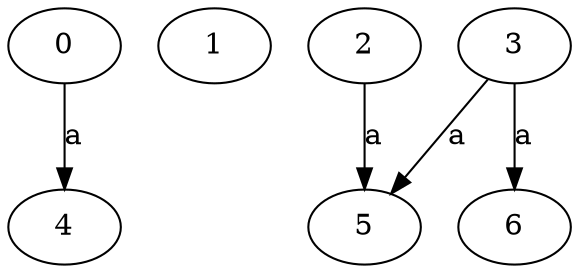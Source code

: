 strict digraph  {
0;
1;
2;
4;
3;
5;
6;
0 -> 4  [label=a];
2 -> 5  [label=a];
3 -> 5  [label=a];
3 -> 6  [label=a];
}
